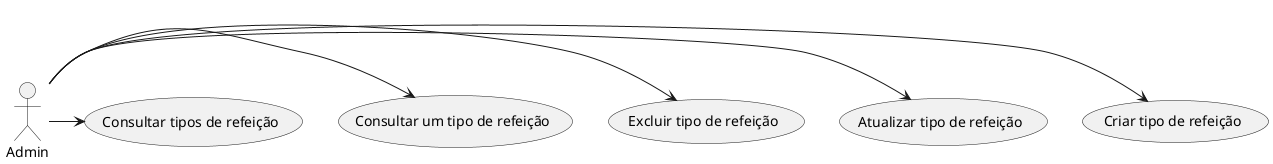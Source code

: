 @startuml typeOfMealUseCase

:Admin: -> (Criar tipo de refeição)
:Admin: -> (Atualizar tipo de refeição)
:Admin: -> (Excluir tipo de refeição)
:Admin: -> (Consultar um tipo de refeição)
:Admin: -> (Consultar tipos de refeição)

@enduml